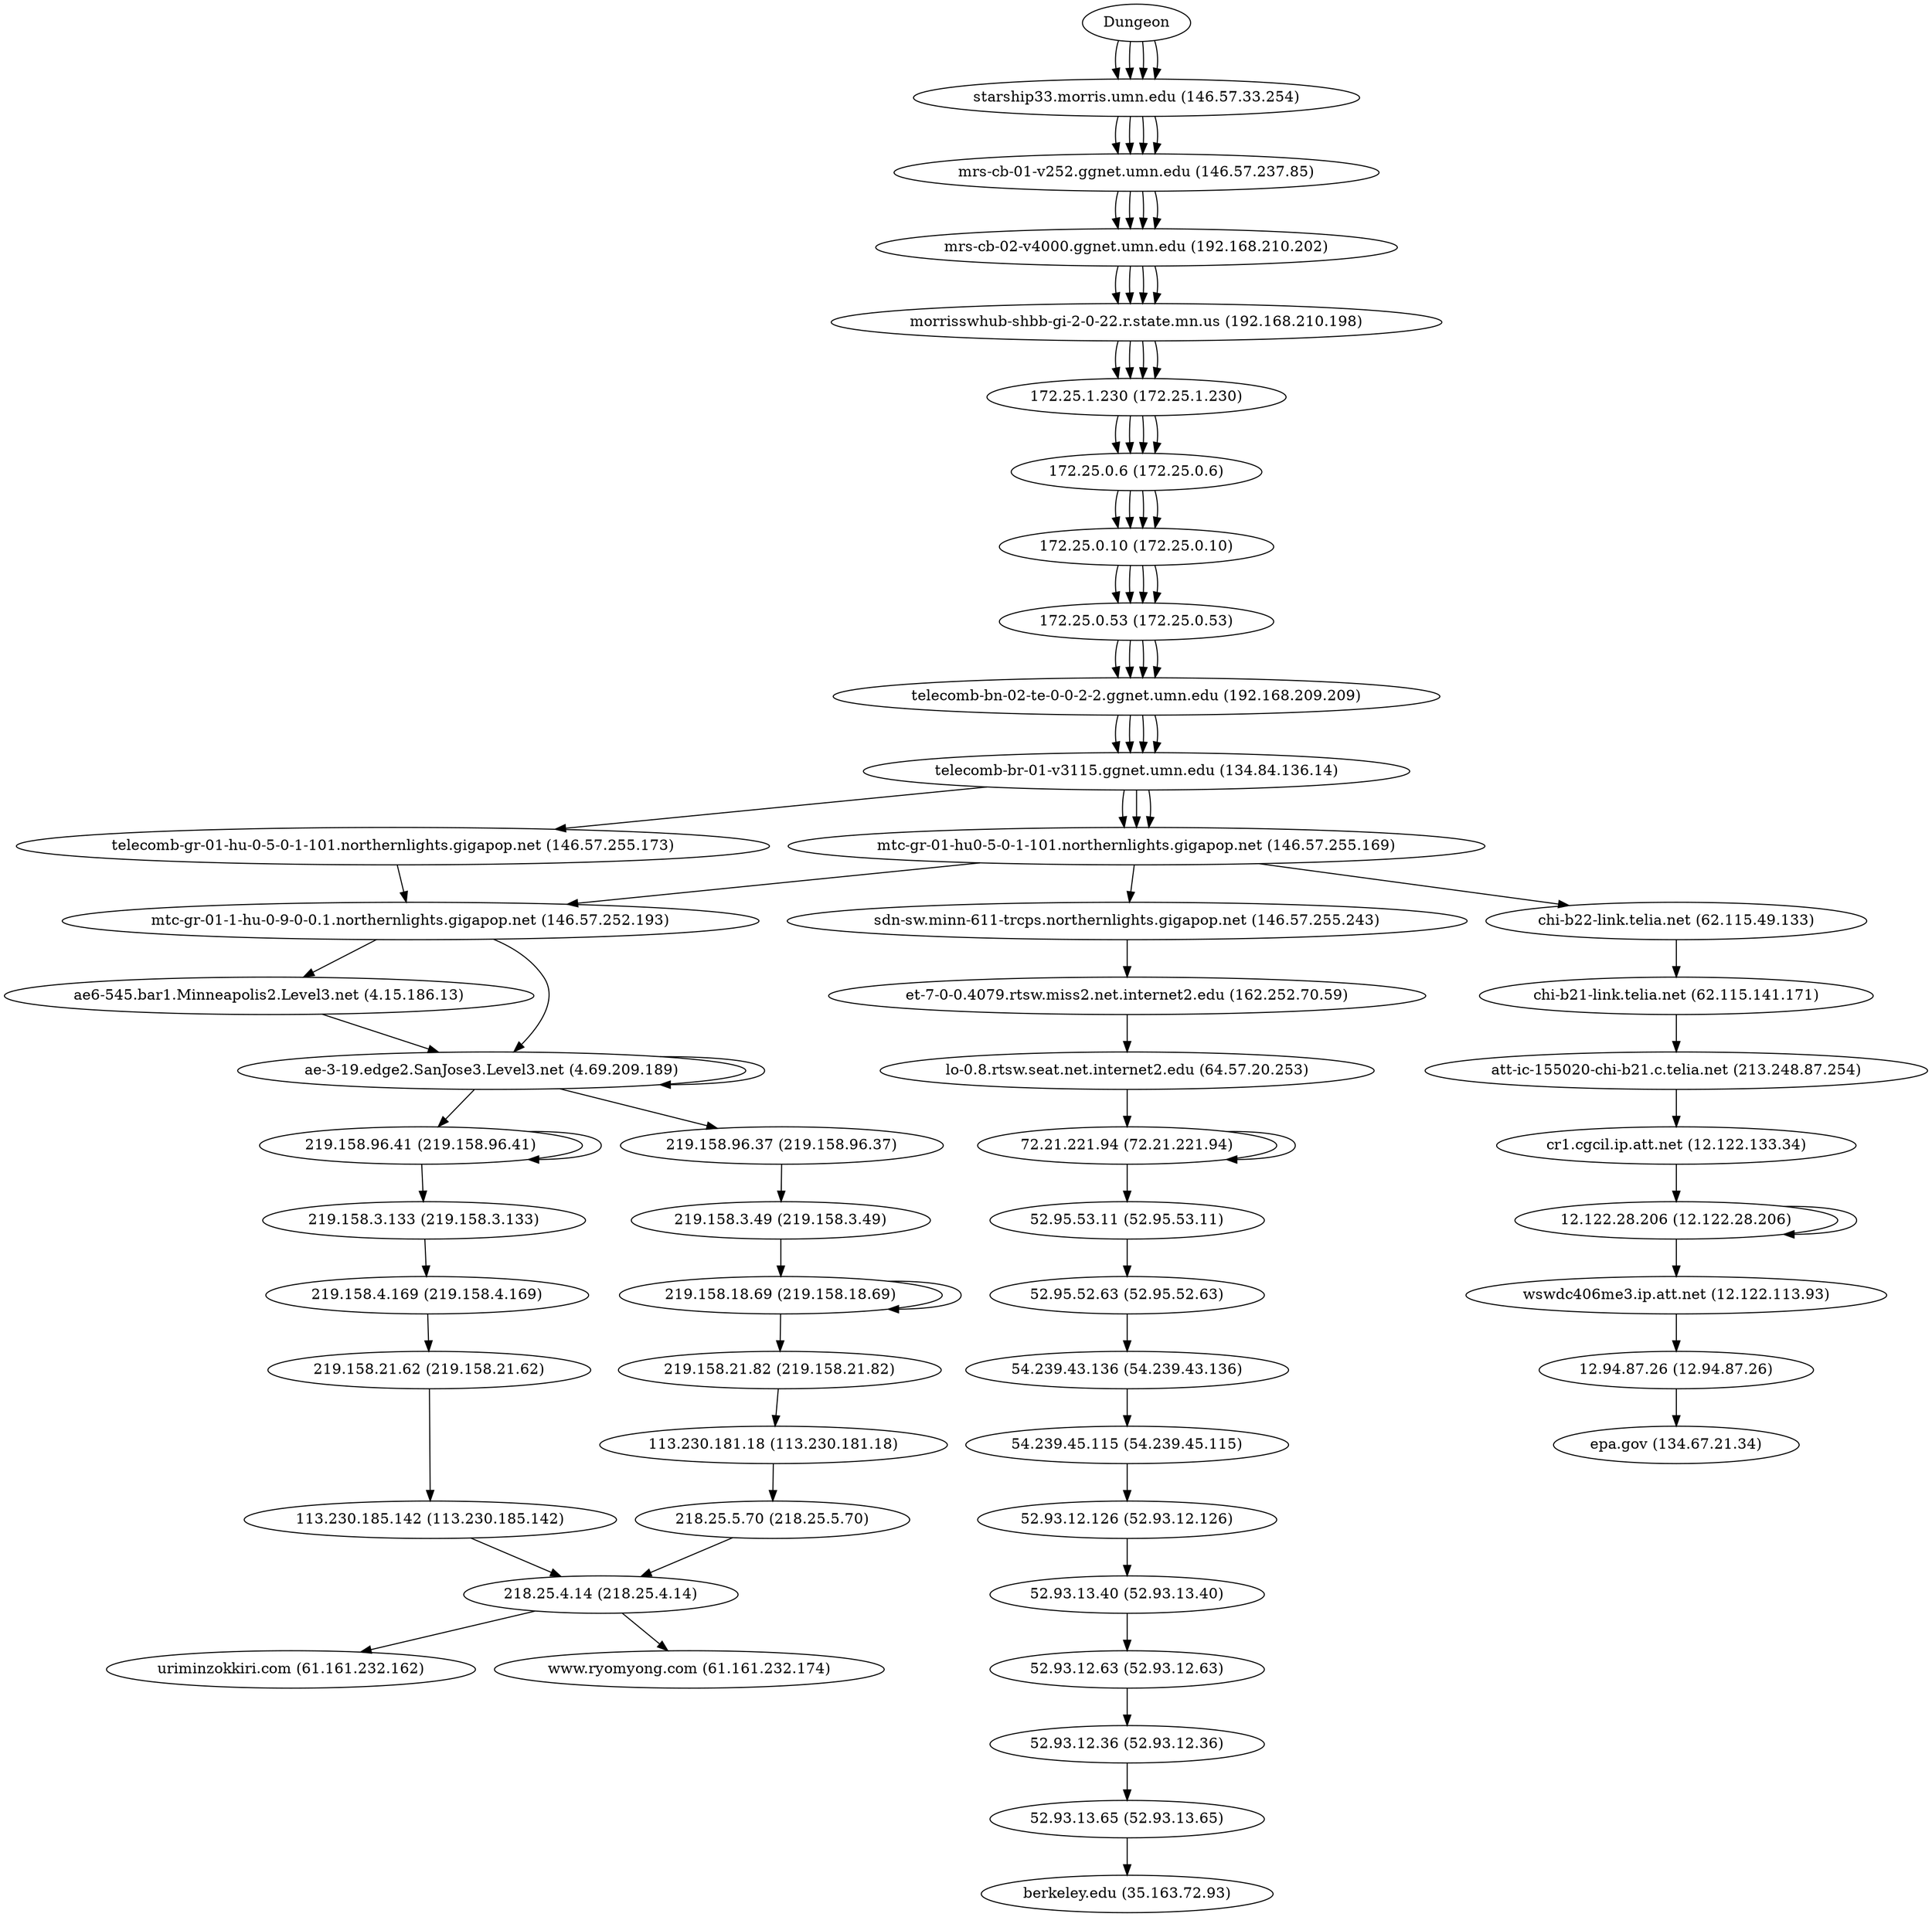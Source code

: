 digraph network {

// traceroute to uriminzokkiri.com (61.161.232.162), 60 hops max, 60 byte packets
"Dungeon" -> "starship33.morris.umn.edu (146.57.33.254)";
"starship33.morris.umn.edu (146.57.33.254)" -> "mrs-cb-01-v252.ggnet.umn.edu (146.57.237.85)";
"mrs-cb-01-v252.ggnet.umn.edu (146.57.237.85)" -> "mrs-cb-02-v4000.ggnet.umn.edu (192.168.210.202)";
"mrs-cb-02-v4000.ggnet.umn.edu (192.168.210.202)" -> "morrisswhub-shbb-gi-2-0-22.r.state.mn.us (192.168.210.198)";
"morrisswhub-shbb-gi-2-0-22.r.state.mn.us (192.168.210.198)" -> "172.25.1.230 (172.25.1.230)";
"172.25.1.230 (172.25.1.230)" -> "172.25.0.6 (172.25.0.6)";
"172.25.0.6 (172.25.0.6)" -> "172.25.0.10 (172.25.0.10)";
"172.25.0.10 (172.25.0.10)" -> "172.25.0.53 (172.25.0.53)";
"172.25.0.53 (172.25.0.53)" -> "telecomb-bn-02-te-0-0-2-2.ggnet.umn.edu (192.168.209.209)";
"telecomb-bn-02-te-0-0-2-2.ggnet.umn.edu (192.168.209.209)" -> "telecomb-br-01-v3115.ggnet.umn.edu (134.84.136.14)";
"telecomb-br-01-v3115.ggnet.umn.edu (134.84.136.14)" -> "telecomb-gr-01-hu-0-5-0-1-101.northernlights.gigapop.net (146.57.255.173)";
"telecomb-gr-01-hu-0-5-0-1-101.northernlights.gigapop.net (146.57.255.173)" -> "mtc-gr-01-1-hu-0-9-0-0.1.northernlights.gigapop.net (146.57.252.193)";
"mtc-gr-01-1-hu-0-9-0-0.1.northernlights.gigapop.net (146.57.252.193)" -> "ae6-545.bar1.Minneapolis2.Level3.net (4.15.186.13)";
"ae6-545.bar1.Minneapolis2.Level3.net (4.15.186.13)" -> "ae-3-19.edge2.SanJose3.Level3.net (4.69.209.189)";
"ae-3-19.edge2.SanJose3.Level3.net (4.69.209.189)" -> "219.158.96.41 (219.158.96.41)";
"219.158.96.41 (219.158.96.41)" -> "219.158.96.41 (219.158.96.41)";
"219.158.96.41 (219.158.96.41)" -> "219.158.3.133 (219.158.3.133)";
"219.158.3.133 (219.158.3.133)" -> "219.158.4.169 (219.158.4.169)";
"219.158.4.169 (219.158.4.169)" -> "219.158.21.62 (219.158.21.62)";
"219.158.21.62 (219.158.21.62)" -> "113.230.185.142 (113.230.185.142)";
"113.230.185.142 (113.230.185.142)" -> "218.25.4.14 (218.25.4.14)";
"218.25.4.14 (218.25.4.14)" -> "uriminzokkiri.com (61.161.232.162)";

// traceroute to www.ryomyong.com (61.161.232.174), 60 hops max, 60 byte packets
"Dungeon" -> "starship33.morris.umn.edu (146.57.33.254)";
"starship33.morris.umn.edu (146.57.33.254)" -> "mrs-cb-01-v252.ggnet.umn.edu (146.57.237.85)";
"mrs-cb-01-v252.ggnet.umn.edu (146.57.237.85)" -> "mrs-cb-02-v4000.ggnet.umn.edu (192.168.210.202)";
"mrs-cb-02-v4000.ggnet.umn.edu (192.168.210.202)" -> "morrisswhub-shbb-gi-2-0-22.r.state.mn.us (192.168.210.198)";
"morrisswhub-shbb-gi-2-0-22.r.state.mn.us (192.168.210.198)" -> "172.25.1.230 (172.25.1.230)";
"172.25.1.230 (172.25.1.230)" -> "172.25.0.6 (172.25.0.6)";
"172.25.0.6 (172.25.0.6)" -> "172.25.0.10 (172.25.0.10)";
"172.25.0.10 (172.25.0.10)" -> "172.25.0.53 (172.25.0.53)";
"172.25.0.53 (172.25.0.53)" -> "telecomb-bn-02-te-0-0-2-2.ggnet.umn.edu (192.168.209.209)";
"telecomb-bn-02-te-0-0-2-2.ggnet.umn.edu (192.168.209.209)" -> "telecomb-br-01-v3115.ggnet.umn.edu (134.84.136.14)";
"telecomb-br-01-v3115.ggnet.umn.edu (134.84.136.14)" -> "mtc-gr-01-hu0-5-0-1-101.northernlights.gigapop.net (146.57.255.169)";
"mtc-gr-01-hu0-5-0-1-101.northernlights.gigapop.net (146.57.255.169)" -> "mtc-gr-01-1-hu-0-9-0-0.1.northernlights.gigapop.net (146.57.252.193)";
"mtc-gr-01-1-hu-0-9-0-0.1.northernlights.gigapop.net (146.57.252.193)" -> "ae-3-19.edge2.SanJose3.Level3.net (4.69.209.189)";
"ae-3-19.edge2.SanJose3.Level3.net (4.69.209.189)" -> "ae-3-19.edge2.SanJose3.Level3.net (4.69.209.189)";
"ae-3-19.edge2.SanJose3.Level3.net (4.69.209.189)" -> "219.158.96.37 (219.158.96.37)";
"219.158.96.37 (219.158.96.37)" -> "219.158.3.49 (219.158.3.49)";
"219.158.3.49 (219.158.3.49)" -> "219.158.18.69 (219.158.18.69)";
"219.158.18.69 (219.158.18.69)" -> "219.158.18.69 (219.158.18.69)";
"219.158.18.69 (219.158.18.69)" -> "219.158.21.82 (219.158.21.82)";
"219.158.21.82 (219.158.21.82)" -> "113.230.181.18 (113.230.181.18)";
"113.230.181.18 (113.230.181.18)" -> "218.25.5.70 (218.25.5.70)";
"218.25.5.70 (218.25.5.70)" -> "218.25.4.14 (218.25.4.14)";
"218.25.4.14 (218.25.4.14)" -> "www.ryomyong.com (61.161.232.174)";

// traceroute to berkeley.edu (35.163.72.93), 60 hops max, 60 byte packets
"Dungeon" -> "starship33.morris.umn.edu (146.57.33.254)";
"starship33.morris.umn.edu (146.57.33.254)" -> "mrs-cb-01-v252.ggnet.umn.edu (146.57.237.85)";
"mrs-cb-01-v252.ggnet.umn.edu (146.57.237.85)" -> "mrs-cb-02-v4000.ggnet.umn.edu (192.168.210.202)";
"mrs-cb-02-v4000.ggnet.umn.edu (192.168.210.202)" -> "morrisswhub-shbb-gi-2-0-22.r.state.mn.us (192.168.210.198)";
"morrisswhub-shbb-gi-2-0-22.r.state.mn.us (192.168.210.198)" -> "172.25.1.230 (172.25.1.230)";
"172.25.1.230 (172.25.1.230)" -> "172.25.0.6 (172.25.0.6)";
"172.25.0.6 (172.25.0.6)" -> "172.25.0.10 (172.25.0.10)";
"172.25.0.10 (172.25.0.10)" -> "172.25.0.53 (172.25.0.53)";
"172.25.0.53 (172.25.0.53)" -> "telecomb-bn-02-te-0-0-2-2.ggnet.umn.edu (192.168.209.209)";
"telecomb-bn-02-te-0-0-2-2.ggnet.umn.edu (192.168.209.209)" -> "telecomb-br-01-v3115.ggnet.umn.edu (134.84.136.14)";
"telecomb-br-01-v3115.ggnet.umn.edu (134.84.136.14)" -> "mtc-gr-01-hu0-5-0-1-101.northernlights.gigapop.net (146.57.255.169)";
"mtc-gr-01-hu0-5-0-1-101.northernlights.gigapop.net (146.57.255.169)" -> "sdn-sw.minn-611-trcps.northernlights.gigapop.net (146.57.255.243)";
"sdn-sw.minn-611-trcps.northernlights.gigapop.net (146.57.255.243)" -> "et-7-0-0.4079.rtsw.miss2.net.internet2.edu (162.252.70.59)";
"et-7-0-0.4079.rtsw.miss2.net.internet2.edu (162.252.70.59)" -> "lo-0.8.rtsw.seat.net.internet2.edu (64.57.20.253)";
"lo-0.8.rtsw.seat.net.internet2.edu (64.57.20.253)" -> "72.21.221.94 (72.21.221.94)";
"72.21.221.94 (72.21.221.94)" -> "72.21.221.94 (72.21.221.94)";
"72.21.221.94 (72.21.221.94)" -> "52.95.53.11 (52.95.53.11)";
"52.95.53.11 (52.95.53.11)" -> "52.95.52.63 (52.95.52.63)";
"52.95.52.63 (52.95.52.63)" -> "54.239.43.136 (54.239.43.136)";
"54.239.43.136 (54.239.43.136)" -> "54.239.45.115 (54.239.45.115)";
"54.239.45.115 (54.239.45.115)" -> "52.93.12.126 (52.93.12.126)";
"52.93.12.126 (52.93.12.126)" -> "52.93.13.40 (52.93.13.40)";
"52.93.13.40 (52.93.13.40)" -> "52.93.12.63 (52.93.12.63)";
"52.93.12.63 (52.93.12.63)" -> "52.93.12.36 (52.93.12.36)";
"52.93.12.36 (52.93.12.36)" -> "52.93.13.65 (52.93.13.65)";
"52.93.13.65 (52.93.13.65)" -> "berkeley.edu (35.163.72.93)";

// traceroute to epa.gov (134.67.21.34), 60 hops max, 60 byte packets
"Dungeon" -> "starship33.morris.umn.edu (146.57.33.254)";
"starship33.morris.umn.edu (146.57.33.254)" -> "mrs-cb-01-v252.ggnet.umn.edu (146.57.237.85)";
"mrs-cb-01-v252.ggnet.umn.edu (146.57.237.85)" -> "mrs-cb-02-v4000.ggnet.umn.edu (192.168.210.202)";
"mrs-cb-02-v4000.ggnet.umn.edu (192.168.210.202)" -> "morrisswhub-shbb-gi-2-0-22.r.state.mn.us (192.168.210.198)";
"morrisswhub-shbb-gi-2-0-22.r.state.mn.us (192.168.210.198)" -> "172.25.1.230 (172.25.1.230)";
"172.25.1.230 (172.25.1.230)" -> "172.25.0.6 (172.25.0.6)";
"172.25.0.6 (172.25.0.6)" -> "172.25.0.10 (172.25.0.10)";
"172.25.0.10 (172.25.0.10)" -> "172.25.0.53 (172.25.0.53)";
"172.25.0.53 (172.25.0.53)" -> "telecomb-bn-02-te-0-0-2-2.ggnet.umn.edu (192.168.209.209)";
"telecomb-bn-02-te-0-0-2-2.ggnet.umn.edu (192.168.209.209)" -> "telecomb-br-01-v3115.ggnet.umn.edu (134.84.136.14)";
"telecomb-br-01-v3115.ggnet.umn.edu (134.84.136.14)" -> "mtc-gr-01-hu0-5-0-1-101.northernlights.gigapop.net (146.57.255.169)";
"mtc-gr-01-hu0-5-0-1-101.northernlights.gigapop.net (146.57.255.169)" -> "chi-b22-link.telia.net (62.115.49.133)";
"chi-b22-link.telia.net (62.115.49.133)" -> "chi-b21-link.telia.net (62.115.141.171)";
"chi-b21-link.telia.net (62.115.141.171)" -> "att-ic-155020-chi-b21.c.telia.net (213.248.87.254)";
"att-ic-155020-chi-b21.c.telia.net (213.248.87.254)" -> "cr1.cgcil.ip.att.net (12.122.133.34)";
"cr1.cgcil.ip.att.net (12.122.133.34)" -> "12.122.28.206 (12.122.28.206)";
"12.122.28.206 (12.122.28.206)" -> "12.122.28.206 (12.122.28.206)";
"12.122.28.206 (12.122.28.206)" -> "wswdc406me3.ip.att.net (12.122.113.93)";
"wswdc406me3.ip.att.net (12.122.113.93)" -> "12.94.87.26 (12.94.87.26)";
"12.94.87.26 (12.94.87.26)" -> "epa.gov (134.67.21.34)";
}

